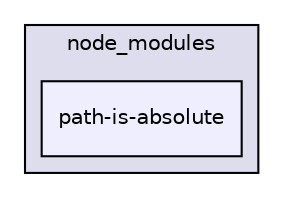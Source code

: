 digraph "gulp-src/node_modules/gulp/node_modules/liftoff/node_modules/findup-sync/node_modules/glob/node_modules/path-is-absolute" {
  compound=true
  node [ fontsize="10", fontname="Helvetica"];
  edge [ labelfontsize="10", labelfontname="Helvetica"];
  subgraph clusterdir_883abe6152bd7d82b8215b796b077315 {
    graph [ bgcolor="#ddddee", pencolor="black", label="node_modules" fontname="Helvetica", fontsize="10", URL="dir_883abe6152bd7d82b8215b796b077315.html"]
  dir_abcf0676b0d3bda1f919e371528672a9 [shape=box, label="path-is-absolute", style="filled", fillcolor="#eeeeff", pencolor="black", URL="dir_abcf0676b0d3bda1f919e371528672a9.html"];
  }
}

